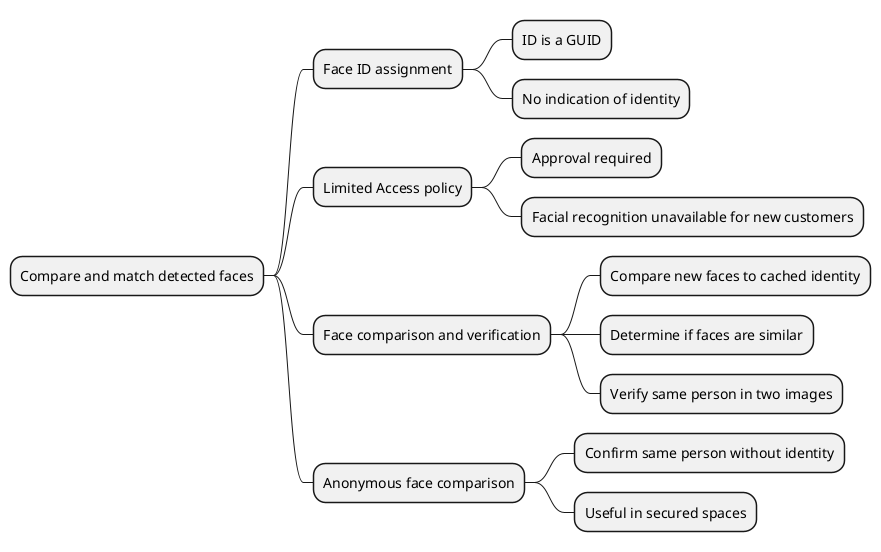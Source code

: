 @startmindmap
* Compare and match detected faces
** Face ID assignment
*** ID is a GUID
*** No indication of identity
** Limited Access policy
*** Approval required
*** Facial recognition unavailable for new customers
** Face comparison and verification
*** Compare new faces to cached identity
*** Determine if faces are similar
*** Verify same person in two images
** Anonymous face comparison
*** Confirm same person without identity
*** Useful in secured spaces
@endmindmap